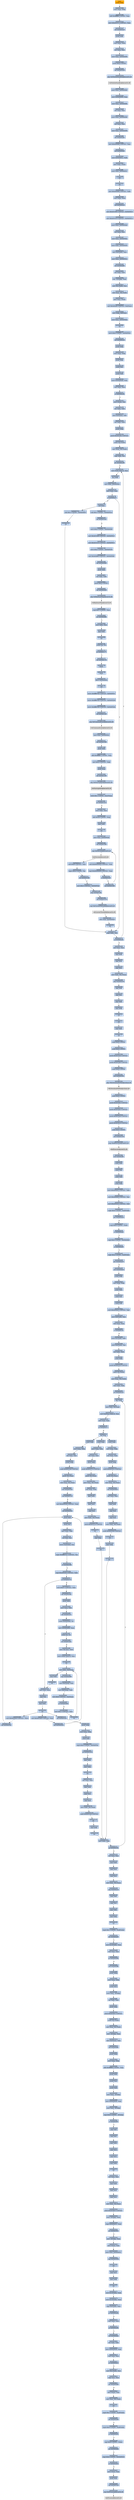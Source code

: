 digraph G {
node[shape=rectangle,style=filled,fillcolor=lightsteelblue,color=lightsteelblue]
bgcolor="transparent"
a0x0040339cpushl_ebp[label="start\npushl %ebp",fillcolor="orange",color="lightgrey"];
a0x0040339dmovl_esp_ebp[label="0x0040339d\nmovl %esp, %ebp"];
a0x0040339faddl_0xfffffff0UINT8_esp[label="0x0040339f\naddl $0xfffffff0<UINT8>, %esp"];
a0x004033a2movl_0x40337cUINT32_eax[label="0x004033a2\nmovl $0x40337c<UINT32>, %eax"];
a0x004033a7call_0x004032c8[label="0x004033a7\ncall 0x004032c8"];
a0x004032c8pushl_ebx[label="0x004032c8\npushl %ebx"];
a0x004032c9movl_eax_ebx[label="0x004032c9\nmovl %eax, %ebx"];
a0x004032cbxorl_eax_eax[label="0x004032cb\nxorl %eax, %eax"];
a0x004032cdmovl_eax_0x00404084[label="0x004032cd\nmovl %eax, 0x00404084"];
a0x004032d2pushl_0x0UINT8[label="0x004032d2\npushl $0x0<UINT8>"];
a0x004032d4call_0x00403204[label="0x004032d4\ncall 0x00403204"];
a0x00403204jmp_GetModuleHandleA_kernel32_dll[label="0x00403204\njmp GetModuleHandleA@kernel32.dll"];
GetModuleHandleA_kernel32_dll[label="GetModuleHandleA@kernel32.dll",fillcolor="lightgrey",color="lightgrey"];
a0x004032d9movl_eax_0x00405650[label="0x004032d9\nmovl %eax, 0x00405650"];
a0x004032demovl_0x00405650_eax[label="0x004032de\nmovl 0x00405650, %eax"];
a0x004032e3movl_eax_0x0040408c[label="0x004032e3\nmovl %eax, 0x0040408c"];
a0x004032e8xorl_eax_eax[label="0x004032e8\nxorl %eax, %eax"];
a0x004032eamovl_eax_0x00404090[label="0x004032ea\nmovl %eax, 0x00404090"];
a0x004032efxorl_eax_eax[label="0x004032ef\nxorl %eax, %eax"];
a0x004032f1movl_eax_0x00404094[label="0x004032f1\nmovl %eax, 0x00404094"];
a0x004032f6call_0x004032bc[label="0x004032f6\ncall 0x004032bc"];
a0x004032bcmovl_0x404088UINT32_eax[label="0x004032bc\nmovl $0x404088<UINT32>, %eax"];
a0x004032c1call_0x00402fe8[label="0x004032c1\ncall 0x00402fe8"];
a0x00402fe8movl_0x0040401c_edx[label="0x00402fe8\nmovl 0x0040401c, %edx"];
a0x00402feemovl_edx_eax_[label="0x00402fee\nmovl %edx, (%eax)"];
a0x00402ff0movl_eax_0x0040401c[label="0x00402ff0\nmovl %eax, 0x0040401c"];
a0x00402ff5ret[label="0x00402ff5\nret"];
a0x004032c6ret[label="0x004032c6\nret"];
a0x004032fbmovl_0x404088UINT32_edx[label="0x004032fb\nmovl $0x404088<UINT32>, %edx"];
a0x00403300movl_ebx_eax[label="0x00403300\nmovl %ebx, %eax"];
a0x00403302call_0x00402ca4[label="0x00403302\ncall 0x00402ca4"];
a0x00402ca4movl_0x401008UINT32_0x00405010[label="0x00402ca4\nmovl $0x401008<UINT32>, 0x00405010"];
a0x00402caemovl_0x401010UINT32_0x00405014[label="0x00402cae\nmovl $0x401010<UINT32>, 0x00405014"];
a0x00402cb8movl_eax_0x00405628[label="0x00402cb8\nmovl %eax, 0x00405628"];
a0x00402cbdxorl_eax_eax[label="0x00402cbd\nxorl %eax, %eax"];
a0x00402cbfmovl_eax_0x0040562c[label="0x00402cbf\nmovl %eax, 0x0040562c"];
a0x00402cc4movl_edx_0x00405630[label="0x00402cc4\nmovl %edx, 0x00405630"];
a0x00402ccamovl_0x4edx__eax[label="0x00402cca\nmovl 0x4(%edx), %eax"];
a0x00402ccdmovl_eax_0x0040501c[label="0x00402ccd\nmovl %eax, 0x0040501c"];
a0x00402cd2call_0x00402b9c[label="0x00402cd2\ncall 0x00402b9c"];
a0x00402b9cxorl_edx_edx[label="0x00402b9c\nxorl %edx, %edx"];
a0x00402b9eleal__12ebp__eax[label="0x00402b9e\nleal -12(%ebp), %eax"];
a0x00402ba1movl_fs_edx__ecx[label="0x00402ba1\nmovl %fs:(%edx), %ecx"];
a0x00402ba4movl_eax_fs_edx_[label="0x00402ba4\nmovl %eax, %fs:(%edx)"];
a0x00402ba7movl_ecx_eax_[label="0x00402ba7\nmovl %ecx, (%eax)"];
a0x00402ba9movl_0x402afcUINT32_0x4eax_[label="0x00402ba9\nmovl $0x402afc<UINT32>, 0x4(%eax)"];
a0x00402bb0movl_ebp_0x8eax_[label="0x00402bb0\nmovl %ebp, 0x8(%eax)"];
a0x00402bb3movl_eax_0x00405624[label="0x00402bb3\nmovl %eax, 0x00405624"];
a0x00402bb8ret[label="0x00402bb8\nret"];
a0x00402cd7movb_0x0UINT8_0x00405024[label="0x00402cd7\nmovb $0x0<UINT8>, 0x00405024"];
a0x00402cdecall_0x00402c44[label="0x00402cde\ncall 0x00402c44"];
a0x00402c44pushl_ebp[label="0x00402c44\npushl %ebp"];
a0x00402c45movl_esp_ebp[label="0x00402c45\nmovl %esp, %ebp"];
a0x00402c47pushl_ebx[label="0x00402c47\npushl %ebx"];
a0x00402c48pushl_esi[label="0x00402c48\npushl %esi"];
a0x00402c49pushl_edi[label="0x00402c49\npushl %edi"];
a0x00402c4amovl_0x00405628_eax[label="0x00402c4a\nmovl 0x00405628, %eax"];
a0x00402c4ftestl_eax_eax[label="0x00402c4f\ntestl %eax, %eax"];
a0x00402c51je_0x00402c9e[label="0x00402c51\nje 0x00402c9e"];
a0x00402c53movl_eax__esi[label="0x00402c53\nmovl (%eax), %esi"];
a0x00402c55xorl_ebx_ebx[label="0x00402c55\nxorl %ebx, %ebx"];
a0x00402c57movl_0x4eax__edi[label="0x00402c57\nmovl 0x4(%eax), %edi"];
a0x00402c5axorl_edx_edx[label="0x00402c5a\nxorl %edx, %edx"];
a0x00402c5cpushl_ebp[label="0x00402c5c\npushl %ebp"];
a0x00402c5dpushl_0x402c8aUINT32[label="0x00402c5d\npushl $0x402c8a<UINT32>"];
a0x00402c62pushl_fs_edx_[label="0x00402c62\npushl %fs:(%edx)"];
a0x00402c65movl_esp_fs_edx_[label="0x00402c65\nmovl %esp, %fs:(%edx)"];
a0x00402c68cmpl_ebx_esi[label="0x00402c68\ncmpl %ebx, %esi"];
a0x00402c6ajle_0x00402c80[label="0x00402c6a\njle 0x00402c80"];
a0x00402c6cmovl_ediebx8__eax[label="0x00402c6c\nmovl (%edi,%ebx,8), %eax"];
a0x00402c6fincl_ebx[label="0x00402c6f\nincl %ebx"];
a0x00402c70movl_ebx_0x0040562c[label="0x00402c70\nmovl %ebx, 0x0040562c"];
a0x00402c76testl_eax_eax[label="0x00402c76\ntestl %eax, %eax"];
a0x00402c78je_0x00402c7c[label="0x00402c78\nje 0x00402c7c"];
a0x00402c7acall_eax[label="0x00402c7a\ncall %eax"];
a0x0040333csubl_0x1UINT8_0x00405654[label="0x0040333c\nsubl $0x1<UINT8>, 0x00405654"];
a0x00403343ret[label="0x00403343\nret"];
a0x00402c7ccmpl_ebx_esi[label="0x00402c7c\ncmpl %ebx, %esi"];
a0x00402c7ejg_0x00402c6c[label="0x00402c7e\njg 0x00402c6c"];
a0x00403130subl_0x1UINT8_0x004055a4[label="0x00403130\nsubl $0x1<UINT8>, 0x004055a4"];
a0x00403137jae_0x00403202[label="0x00403137\njae 0x00403202"];
a0x0040313dmovb_0x2UINT8_0x00404008[label="0x0040313d\nmovb $0x2<UINT8>, 0x00404008"];
a0x00403144movl_0x401008UINT32_0x00405010[label="0x00403144\nmovl $0x401008<UINT32>, 0x00405010"];
a0x0040314emovl_0x401010UINT32_0x00405014[label="0x0040314e\nmovl $0x401010<UINT32>, 0x00405014"];
a0x00403158movb_0x2UINT8_0x00405036[label="0x00403158\nmovb $0x2<UINT8>, 0x00405036"];
a0x0040315fmovl_0x402f84UINT32_0x00405000[label="0x0040315f\nmovl $0x402f84<UINT32>, 0x00405000"];
a0x00403169call_0x00402660[label="0x00403169\ncall 0x00402660"];
a0x00402660pushl_ebx[label="0x00402660\npushl %ebx"];
a0x00402661xorl_ebx_ebx[label="0x00402661\nxorl %ebx, %ebx"];
a0x00402663pushl_0x0UINT8[label="0x00402663\npushl $0x0<UINT8>"];
a0x00402665call_0x00402658[label="0x00402665\ncall 0x00402658"];
a0x00402658jmp_GetKeyboardType_user32_dll[label="0x00402658\njmp GetKeyboardType@user32.dll"];
GetKeyboardType_user32_dll[label="GetKeyboardType@user32.dll",fillcolor="lightgrey",color="lightgrey"];
a0x0040266acmpl_0x7UINT8_eax[label="0x0040266a\ncmpl $0x7<UINT8>, %eax"];
a0x0040266djne_0x0040268b[label="0x0040266d\njne 0x0040268b"];
a0x0040268bmovl_ebx_eax[label="0x0040268b\nmovl %ebx, %eax"];
a0x0040268dpopl_ebx[label="0x0040268d\npopl %ebx"];
a0x0040268eret[label="0x0040268e\nret"];
a0x0040316etestb_al_al[label="0x0040316e\ntestb %al, %al"];
a0x00403170je_0x00403177[label="0x00403170\nje 0x00403177"];
a0x00403177call_0x00402754[label="0x00403177\ncall 0x00402754"];
a0x00402754fninit_[label="0x00402754\nfninit "];
a0x00402756fwait_[label="0x00402756\nfwait "];
a0x00402757fldcw_0x0040400c[label="0x00402757\nfldcw 0x0040400c"];
a0x0040275dret[label="0x0040275d\nret"];
a0x0040317cmovw_0xffffd7b0UINT16_0x0040503c[label="0x0040317c\nmovw $0xffffd7b0<UINT16>, 0x0040503c"];
a0x00403185movw_0xffffd7b0UINT16_0x00405208[label="0x00403185\nmovw $0xffffd7b0<UINT16>, 0x00405208"];
a0x0040318emovw_0xffffd7b0UINT16_0x004053d4[label="0x0040318e\nmovw $0xffffd7b0<UINT16>, 0x004053d4"];
a0x00403197call_0x00401040[label="0x00403197\ncall 0x00401040"];
a0x00401040jmp_GetCommandLineA_kernel32_dll[label="0x00401040\njmp GetCommandLineA@kernel32.dll"];
GetCommandLineA_kernel32_dll[label="GetCommandLineA@kernel32.dll",fillcolor="lightgrey",color="lightgrey"];
a0x0040319cmovl_eax_0x0040502c[label="0x0040319c\nmovl %eax, 0x0040502c"];
a0x004031a1call_0x00401088[label="0x004031a1\ncall 0x00401088"];
a0x00401088pushl_ebx[label="0x00401088\npushl %ebx"];
a0x00401089addl_0xffffffbcUINT8_esp[label="0x00401089\naddl $0xffffffbc<UINT8>, %esp"];
a0x0040108cmovl_0xaUINT32_ebx[label="0x0040108c\nmovl $0xa<UINT32>, %ebx"];
a0x00401091pushl_esp[label="0x00401091\npushl %esp"];
a0x00401092call_0x00401050[label="0x00401092\ncall 0x00401050"];
a0x00401050jmp_GetStartupInfoA_kernel32_dll[label="0x00401050\njmp GetStartupInfoA@kernel32.dll"];
GetStartupInfoA_kernel32_dll[label="GetStartupInfoA@kernel32.dll",fillcolor="lightgrey",color="lightgrey"];
a0x00401097testb_0x1UINT8_0x2cesp_[label="0x00401097\ntestb $0x1<UINT8>, 0x2c(%esp)"];
a0x0040109cje_0x004010a3[label="0x0040109c\nje 0x004010a3"];
a0x004010a3movl_ebx_eax[label="0x004010a3\nmovl %ebx, %eax"];
a0x004010a5addl_0x44UINT8_esp[label="0x004010a5\naddl $0x44<UINT8>, %esp"];
a0x004010a8popl_ebx[label="0x004010a8\npopl %ebx"];
a0x004010a9ret[label="0x004010a9\nret"];
a0x004031a6movl_eax_0x00405028[label="0x004031a6\nmovl %eax, 0x00405028"];
a0x004031abcall_0x00401080[label="0x004031ab\ncall 0x00401080"];
a0x00401080jmp_GetVersion_kernel32_dll[label="0x00401080\njmp GetVersion@kernel32.dll"];
GetVersion_kernel32_dll[label="GetVersion@kernel32.dll",fillcolor="lightgrey",color="lightgrey"];
a0x004031b0andl_0x80000000UINT32_eax[label="0x004031b0\nandl $0x80000000<UINT32>, %eax"];
a0x004031b5cmpl_0x80000000UINT32_eax[label="0x004031b5\ncmpl $0x80000000<UINT32>, %eax"];
a0x004031baje_0x004031e9[label="0x004031ba\nje 0x004031e9"];
a0x004031bccall_0x00401080[label="0x004031bc\ncall 0x00401080"];
a0x004031c1andl_0xffUINT32_eax[label="0x004031c1\nandl $0xff<UINT32>, %eax"];
a0x004031c6cmpw_0x4UINT8_ax[label="0x004031c6\ncmpw $0x4<UINT8>, %ax"];
a0x004031cajbe_0x004031d8[label="0x004031ca\njbe 0x004031d8"];
a0x004031ccmovl_0x3UINT32_0x004055a8[label="0x004031cc\nmovl $0x3<UINT32>, 0x004055a8"];
a0x004031d6jmp_0x004031f8[label="0x004031d6\njmp 0x004031f8"];
a0x004031f8call_0x00401078[label="0x004031f8\ncall 0x00401078"];
a0x00401078jmp_GetCurrentThreadId_kernel32_dll[label="0x00401078\njmp GetCurrentThreadId@kernel32.dll"];
GetCurrentThreadId_kernel32_dll[label="GetCurrentThreadId@kernel32.dll",fillcolor="lightgrey",color="lightgrey"];
a0x004031fdmovl_eax_0x00405020[label="0x004031fd\nmovl %eax, 0x00405020"];
a0x00403202ret[label="0x00403202\nret"];
a0x00402c80xorl_eax_eax[label="0x00402c80\nxorl %eax, %eax"];
a0x00402c82popl_edx[label="0x00402c82\npopl %edx"];
a0x00402c83popl_ecx[label="0x00402c83\npopl %ecx"];
a0x00402c84popl_ecx[label="0x00402c84\npopl %ecx"];
a0x00402c85movl_edx_fs_eax_[label="0x00402c85\nmovl %edx, %fs:(%eax)"];
a0x00402c88jmp_0x00402c9e[label="0x00402c88\njmp 0x00402c9e"];
a0x00402c9epopl_edi[label="0x00402c9e\npopl %edi"];
a0x00402c9fpopl_esi[label="0x00402c9f\npopl %esi"];
a0x00402ca0popl_ebx[label="0x00402ca0\npopl %ebx"];
a0x00402ca1popl_ebp[label="0x00402ca1\npopl %ebp"];
a0x00402ca2ret[label="0x00402ca2\nret"];
a0x00402ce3ret[label="0x00402ce3\nret"];
a0x00403307popl_ebx[label="0x00403307\npopl %ebx"];
a0x00403308ret[label="0x00403308\nret"];
a0x004033acpushl_0x0UINT8[label="0x004033ac\npushl $0x0<UINT8>"];
a0x004033aepushl_0x0UINT8[label="0x004033ae\npushl $0x0<UINT8>"];
a0x004033b0pushl_0x4033e4UINT32[label="0x004033b0\npushl $0x4033e4<UINT32>"];
a0x004033b5pushl_0x4033f0UINT32[label="0x004033b5\npushl $0x4033f0<UINT32>"];
a0x004033bapushl_0x0UINT8[label="0x004033ba\npushl $0x0<UINT8>"];
a0x004033bccall_0x0040334c[label="0x004033bc\ncall 0x0040334c"];
a0x0040334cjmp_URLDownloadToFileA_urlmon_dll[label="0x0040334c\njmp URLDownloadToFileA@urlmon.dll"];
URLDownloadToFileA_urlmon_dll[label="URLDownloadToFileA@urlmon.dll",fillcolor="lightgrey",color="lightgrey"];
a0x004033c1pushl_0x0UINT8[label="0x004033c1\npushl $0x0<UINT8>"];
a0x004033c3pushl_0x40340cUINT32[label="0x004033c3\npushl $0x40340c<UINT32>"];
a0x004033c8pushl_0x40340cUINT32[label="0x004033c8\npushl $0x40340c<UINT32>"];
a0x004033cdpushl_0x4033e4UINT32[label="0x004033cd\npushl $0x4033e4<UINT32>"];
a0x004033d2pushl_0x403410UINT32[label="0x004033d2\npushl $0x403410<UINT32>"];
a0x004033d7pushl_0x0UINT8[label="0x004033d7\npushl $0x0<UINT8>"];
a0x004033d9call_0x00403344[label="0x004033d9\ncall 0x00403344"];
a0x00403344jmp_ShellExecuteA_shell32_dll[label="0x00403344\njmp ShellExecuteA@shell32.dll"];
ShellExecuteA_shell32_dll[label="ShellExecuteA@shell32.dll",fillcolor="lightgrey",color="lightgrey"];
a0x004033decall_0x00402dfc[label="0x004033de\ncall 0x00402dfc"];
a0x00402dfcpushl_ebx[label="0x00402dfc\npushl %ebx"];
a0x00402dfdpushl_esi[label="0x00402dfd\npushl %esi"];
a0x00402dfepushl_edi[label="0x00402dfe\npushl %edi"];
a0x00402dffpushl_ebp[label="0x00402dff\npushl %ebp"];
a0x00402e00movl_0x405620UINT32_ebx[label="0x00402e00\nmovl $0x405620<UINT32>, %ebx"];
a0x00402e05movl_0x404000UINT32_esi[label="0x00402e05\nmovl $0x404000<UINT32>, %esi"];
a0x00402e0amovl_0x405030UINT32_edi[label="0x00402e0a\nmovl $0x405030<UINT32>, %edi"];
a0x00402e0fcmpb_0x0UINT8_0x28ebx_[label="0x00402e0f\ncmpb $0x0<UINT8>, 0x28(%ebx)"];
a0x00402e13jne_0x00402e2b[label="0x00402e13\njne 0x00402e2b"];
a0x00402e15cmpl_0x0UINT8_edi_[label="0x00402e15\ncmpl $0x0<UINT8>, (%edi)"];
a0x00402e18je_0x00402e2b[label="0x00402e18\nje 0x00402e2b"];
a0x00402e2bcmpl_0x0UINT8_0x00404004[label="0x00402e2b\ncmpl $0x0<UINT8>, 0x00404004"];
a0x00402e32je_0x00402e45[label="0x00402e32\nje 0x00402e45"];
a0x00402e45cmpb_0x2UINT8_0x28ebx_[label="0x00402e45\ncmpb $0x2<UINT8>, 0x28(%ebx)"];
a0x00402e49jne_0x00402e55[label="0x00402e49\njne 0x00402e55"];
a0x00402e55call_0x00402be4[label="0x00402e55\ncall 0x00402be4"];
a0x00402be4pushl_ebp[label="0x00402be4\npushl %ebp"];
a0x00402be5movl_esp_ebp[label="0x00402be5\nmovl %esp, %ebp"];
a0x00402be7pushl_ebx[label="0x00402be7\npushl %ebx"];
a0x00402be8pushl_esi[label="0x00402be8\npushl %esi"];
a0x00402be9pushl_edi[label="0x00402be9\npushl %edi"];
a0x00402beamovl_0x405620UINT32_edi[label="0x00402bea\nmovl $0x405620<UINT32>, %edi"];
a0x00402befmovl_0x8edi__eax[label="0x00402bef\nmovl 0x8(%edi), %eax"];
a0x00402bf2testl_eax_eax[label="0x00402bf2\ntestl %eax, %eax"];
a0x00402bf4je_0x00402c3e[label="0x00402bf4\nje 0x00402c3e"];
a0x00402bf6movl_0xcedi__ebx[label="0x00402bf6\nmovl 0xc(%edi), %ebx"];
a0x00402bf9movl_0x4eax__esi[label="0x00402bf9\nmovl 0x4(%eax), %esi"];
a0x00402bfcxorl_edx_edx[label="0x00402bfc\nxorl %edx, %edx"];
a0x00402bfepushl_ebp[label="0x00402bfe\npushl %ebp"];
a0x00402bffpushl_0x402c2aUINT32[label="0x00402bff\npushl $0x402c2a<UINT32>"];
a0x00402c04pushl_fs_edx_[label="0x00402c04\npushl %fs:(%edx)"];
a0x00402c07movl_esp_fs_edx_[label="0x00402c07\nmovl %esp, %fs:(%edx)"];
a0x00402c0atestl_ebx_ebx[label="0x00402c0a\ntestl %ebx, %ebx"];
a0x00402c0cjle_0x00402c20[label="0x00402c0c\njle 0x00402c20"];
a0x00402c0edecl_ebx[label="0x00402c0e\ndecl %ebx"];
a0x00402c0fmovl_ebx_0xcedi_[label="0x00402c0f\nmovl %ebx, 0xc(%edi)"];
a0x00402c12movl_0x4esiebx8__eax[label="0x00402c12\nmovl 0x4(%esi,%ebx,8), %eax"];
a0x00402c16testl_eax_eax[label="0x00402c16\ntestl %eax, %eax"];
a0x00402c18je_0x00402c1c[label="0x00402c18\nje 0x00402c1c"];
a0x00402c1acall_eax[label="0x00402c1a\ncall %eax"];
a0x00403354pushl_ebp[label="0x00403354\npushl %ebp"];
a0x00403355movl_esp_ebp[label="0x00403355\nmovl %esp, %ebp"];
a0x00403357xorl_eax_eax[label="0x00403357\nxorl %eax, %eax"];
a0x00403359pushl_ebp[label="0x00403359\npushl %ebp"];
a0x0040335apushl_0x403373UINT32[label="0x0040335a\npushl $0x403373<UINT32>"];
a0x0040335fpushl_fs_eax_[label="0x0040335f\npushl %fs:(%eax)"];
a0x00403362movl_esp_fs_eax_[label="0x00403362\nmovl %esp, %fs:(%eax)"];
a0x00403365xorl_eax_eax[label="0x00403365\nxorl %eax, %eax"];
a0x00403367popl_edx[label="0x00403367\npopl %edx"];
a0x00403368popl_ecx[label="0x00403368\npopl %ecx"];
a0x00403369popl_ecx[label="0x00403369\npopl %ecx"];
a0x0040336amovl_edx_fs_eax_[label="0x0040336a\nmovl %edx, %fs:(%eax)"];
a0x0040336dpushl_0x40337aUINT32[label="0x0040336d\npushl $0x40337a<UINT32>"];
a0x00403372ret[label="0x00403372\nret"];
a0x0040337apopl_ebp[label="0x0040337a\npopl %ebp"];
a0x0040337bret[label="0x0040337b\nret"];
a0x00402c1ctestl_ebx_ebx[label="0x00402c1c\ntestl %ebx, %ebx"];
a0x00402c1ejg_0x00402c0e[label="0x00402c1e\njg 0x00402c0e"];
a0x004030dcpushl_ebp[label="0x004030dc\npushl %ebp"];
a0x004030ddmovl_esp_ebp[label="0x004030dd\nmovl %esp, %ebp"];
a0x004030dfxorl_eax_eax[label="0x004030df\nxorl %eax, %eax"];
a0x004030e1pushl_ebp[label="0x004030e1\npushl %ebp"];
a0x004030e2pushl_0x403126UINT32[label="0x004030e2\npushl $0x403126<UINT32>"];
a0x004030e7pushl_fs_eax_[label="0x004030e7\npushl %fs:(%eax)"];
a0x004030eamovl_esp_fs_eax_[label="0x004030ea\nmovl %esp, %fs:(%eax)"];
a0x004030edincl_0x004055a4[label="0x004030ed\nincl 0x004055a4"];
a0x004030f3jne_0x00403118[label="0x004030f3\njne 0x00403118"];
a0x004030f5movl_0x405038UINT32_eax[label="0x004030f5\nmovl $0x405038<UINT32>, %eax"];
a0x004030facall_0x0040252c[label="0x004030fa\ncall 0x0040252c"];
a0x0040252cpushl_ebx[label="0x0040252c\npushl %ebx"];
a0x0040252dpushl_esi[label="0x0040252d\npushl %esi"];
a0x0040252emovl_eax_ebx[label="0x0040252e\nmovl %eax, %ebx"];
a0x00402530xorl_esi_esi[label="0x00402530\nxorl %esi, %esi"];
a0x00402532movw_0x4ebx__ax[label="0x00402532\nmovw 0x4(%ebx), %ax"];
a0x00402536cmpw_0xffffd7b1UINT16_ax[label="0x00402536\ncmpw $0xffffd7b1<UINT16>, %ax"];
a0x0040253ajb_0x0040256b[label="0x0040253a\njb 0x0040256b"];
a0x0040256bcmpl_0x405038UINT32_ebx[label="0x0040256b\ncmpl $0x405038<UINT32>, %ebx"];
a0x00402571je_0x0040257d[label="0x00402571\nje 0x0040257d"];
a0x0040257dmovl_esi_eax[label="0x0040257d\nmovl %esi, %eax"];
a0x0040257fpopl_esi[label="0x0040257f\npopl %esi"];
a0x00402580popl_ebx[label="0x00402580\npopl %ebx"];
a0x00402581ret[label="0x00402581\nret"];
a0x004030ffmovl_0x405204UINT32_eax[label="0x004030ff\nmovl $0x405204<UINT32>, %eax"];
a0x00403104call_0x0040252c[label="0x00403104\ncall 0x0040252c"];
a0x00402573movl_0x67UINT32_eax[label="0x00402573\nmovl $0x67<UINT32>, %eax"];
a0x00402578call_0x004024dc[label="0x00402578\ncall 0x004024dc"];
a0x004024dcpushl_ebx[label="0x004024dc\npushl %ebx"];
a0x004024ddmovl_eax_ebx[label="0x004024dd\nmovl %eax, %ebx"];
a0x004024dfcall_0x0040327c[label="0x004024df\ncall 0x0040327c"];
a0x0040327cmovb_0x0040564c_cl[label="0x0040327c\nmovb 0x0040564c, %cl"];
a0x00403282movl_0x00404084_eax[label="0x00403282\nmovl 0x00404084, %eax"];
a0x00403287testb_cl_cl[label="0x00403287\ntestb %cl, %cl"];
a0x00403289jne_0x004032b1[label="0x00403289\njne 0x004032b1"];
a0x0040328bmovl_fs_0x2c_edx[label="0x0040328b\nmovl %fs:0x2c, %edx"];
a0x00403292movl_edxeax4__eax[label="0x00403292\nmovl (%edx,%eax,4), %eax"];
a0x00403295ret[label="0x00403295\nret"];
a0x004024e4movl_ebx_0x4eax_[label="0x004024e4\nmovl %ebx, 0x4(%eax)"];
a0x00403126jmp_0x00402988[label="0x00403126\njmp 0x00402988"];
a0x00402988movl_0x4esp__eax[label="0x00402988\nmovl 0x4(%esp), %eax"];
a0x0040298cmovl_0x8esp__edx[label="0x0040298c\nmovl 0x8(%esp), %edx"];
a0x00402990testl_0x6UINT32_0x4eax_[label="0x00402990\ntestl $0x6<UINT32>, 0x4(%eax)"];
a0x00402997je_0x004029b8[label="0x00402997\nje 0x004029b8"];
a0x004029b8movl_0x1UINT32_eax[label="0x004029b8\nmovl $0x1<UINT32>, %eax"];
a0x004029bdret[label="0x004029bd\nret"];
a0x004024eapopl_ebx[label="0x004024ea\npopl %ebx"];
a0x004024ebret[label="0x004024eb\nret"];
a0x00403109movl_0x4053d0UINT32_eax[label="0x00403109\nmovl $0x4053d0<UINT32>, %eax"];
a0x0040310ecall_0x0040252c[label="0x0040310e\ncall 0x0040252c"];
a0x00403113call_0x0040183c[label="0x00403113\ncall 0x0040183c"];
a0x0040183cpushl_ebp[label="0x0040183c\npushl %ebp"];
a0x0040183dmovl_esp_ebp[label="0x0040183d\nmovl %esp, %ebp"];
a0x0040183fpushl_ebx[label="0x0040183f\npushl %ebx"];
a0x00401840cmpb_0x0UINT8_0x004055ac[label="0x00401840\ncmpb $0x0<UINT8>, 0x004055ac"];
a0x00401847je_0x00401919[label="0x00401847\nje 0x00401919"];
a0x00401919popl_ebx[label="0x00401919\npopl %ebx"];
a0x0040191apopl_ebp[label="0x0040191a\npopl %ebp"];
a0x0040191bret[label="0x0040191b\nret"];
a0x00403118xorl_eax_eax[label="0x00403118\nxorl %eax, %eax"];
a0x0040311apopl_edx[label="0x0040311a\npopl %edx"];
a0x0040311bpopl_ecx[label="0x0040311b\npopl %ecx"];
a0x0040311cpopl_ecx[label="0x0040311c\npopl %ecx"];
a0x0040311dmovl_edx_fs_eax_[label="0x0040311d\nmovl %edx, %fs:(%eax)"];
a0x00403120pushl_0x40312dUINT32[label="0x00403120\npushl $0x40312d<UINT32>"];
a0x00403125ret[label="0x00403125\nret"];
a0x0040312dpopl_ebp[label="0x0040312d\npopl %ebp"];
a0x0040312eret[label="0x0040312e\nret"];
a0x0040330cpushl_ebp[label="0x0040330c\npushl %ebp"];
a0x0040330dmovl_esp_ebp[label="0x0040330d\nmovl %esp, %ebp"];
a0x0040330fxorl_eax_eax[label="0x0040330f\nxorl %eax, %eax"];
a0x00403311pushl_ebp[label="0x00403311\npushl %ebp"];
a0x00403312pushl_0x403331UINT32[label="0x00403312\npushl $0x403331<UINT32>"];
a0x00403317pushl_fs_eax_[label="0x00403317\npushl %fs:(%eax)"];
a0x0040331amovl_esp_fs_eax_[label="0x0040331a\nmovl %esp, %fs:(%eax)"];
a0x0040331dincl_0x00405654[label="0x0040331d\nincl 0x00405654"];
a0x00403323xorl_eax_eax[label="0x00403323\nxorl %eax, %eax"];
a0x00403325popl_edx[label="0x00403325\npopl %edx"];
a0x00403326popl_ecx[label="0x00403326\npopl %ecx"];
a0x00403327popl_ecx[label="0x00403327\npopl %ecx"];
a0x00403328movl_edx_fs_eax_[label="0x00403328\nmovl %edx, %fs:(%eax)"];
a0x0040332bpushl_0x403338UINT32[label="0x0040332b\npushl $0x403338<UINT32>"];
a0x00403330ret[label="0x00403330\nret"];
a0x00403338popl_ebp[label="0x00403338\npopl %ebp"];
a0x00403339ret[label="0x00403339\nret"];
a0x00402c20xorl_eax_eax[label="0x00402c20\nxorl %eax, %eax"];
a0x00402c22popl_edx[label="0x00402c22\npopl %edx"];
a0x00402c23popl_ecx[label="0x00402c23\npopl %ecx"];
a0x00402c24popl_ecx[label="0x00402c24\npopl %ecx"];
a0x00402c25movl_edx_fs_eax_[label="0x00402c25\nmovl %edx, %fs:(%eax)"];
a0x00402c28jmp_0x00402c3e[label="0x00402c28\njmp 0x00402c3e"];
a0x00402c3epopl_edi[label="0x00402c3e\npopl %edi"];
a0x00402c3fpopl_esi[label="0x00402c3f\npopl %esi"];
a0x00402c40popl_ebx[label="0x00402c40\npopl %ebx"];
a0x00402c41popl_ebp[label="0x00402c41\npopl %ebp"];
a0x00402c42ret[label="0x00402c42\nret"];
a0x00402e5acmpb_0x1UINT8_0x28ebx_[label="0x00402e5a\ncmpb $0x1<UINT8>, 0x28(%ebx)"];
a0x00402e5ejbe_0x00402e65[label="0x00402e5e\njbe 0x00402e65"];
a0x00402e65movl_0x10ebx__eax[label="0x00402e65\nmovl 0x10(%ebx), %eax"];
a0x00402e68testl_eax_eax[label="0x00402e68\ntestl %eax, %eax"];
a0x00402e6aje_0x00402e86[label="0x00402e6a\nje 0x00402e86"];
a0x00402e6ccall_0x00402ff8[label="0x00402e6c\ncall 0x00402ff8"];
a0x00402ff8pushl_ebp[label="0x00402ff8\npushl %ebp"];
a0x00402ff9movl_esp_ebp[label="0x00402ff9\nmovl %esp, %ebp"];
a0x00402ffbpushl_ecx[label="0x00402ffb\npushl %ecx"];
a0x00402ffcmovl_eax__4ebp_[label="0x00402ffc\nmovl %eax, -4(%ebp)"];
a0x00402fffxorl_edx_edx[label="0x00402fff\nxorl %edx, %edx"];
a0x00403001pushl_ebp[label="0x00403001\npushl %ebp"];
a0x00403002pushl_0x40305cUINT32[label="0x00403002\npushl $0x40305c<UINT32>"];
a0x00403007pushl_fs_edx_[label="0x00403007\npushl %fs:(%edx)"];
a0x0040300amovl_esp_fs_edx_[label="0x0040300a\nmovl %esp, %fs:(%edx)"];
a0x0040300dmovl__4ebp__eax[label="0x0040300d\nmovl -4(%ebp), %eax"];
a0x00403010movl_0x4eax__eax[label="0x00403010\nmovl 0x4(%eax), %eax"];
a0x00403013call_0x00402f8c[label="0x00403013\ncall 0x00402f8c"];
a0x00402f8cpushl_ebp[label="0x00402f8c\npushl %ebp"];
a0x00402f8dmovl_esp_ebp[label="0x00402f8d\nmovl %esp, %ebp"];
a0x00402f8faddl_0xfffffff8UINT8_esp[label="0x00402f8f\naddl $0xfffffff8<UINT8>, %esp"];
a0x00402f92pushl_ebx[label="0x00402f92\npushl %ebx"];
a0x00402f93pushl_esi[label="0x00402f93\npushl %esi"];
a0x00402f94pushl_edi[label="0x00402f94\npushl %edi"];
a0x00402f95movl_eax__4ebp_[label="0x00402f95\nmovl %eax, -4(%ebp)"];
a0x00402f98movl_0x00404020_eax[label="0x00402f98\nmovl 0x00404020, %eax"];
a0x00402f9dmovl_eax__8ebp_[label="0x00402f9d\nmovl %eax, -8(%ebp)"];
a0x00402fa0cmpl_0x0UINT8__8ebp_[label="0x00402fa0\ncmpl $0x0<UINT8>, -8(%ebp)"];
a0x00402fa4je_0x00402fdf[label="0x00402fa4\nje 0x00402fdf"];
a0x00402fdfpopl_edi[label="0x00402fdf\npopl %edi"];
a0x00402fe0popl_esi[label="0x00402fe0\npopl %esi"];
a0x00402fe1popl_ebx[label="0x00402fe1\npopl %ebx"];
a0x00402fe2popl_ecx[label="0x00402fe2\npopl %ecx"];
a0x00402fe3popl_ecx[label="0x00402fe3\npopl %ecx"];
a0x00402fe4popl_ebp[label="0x00402fe4\npopl %ebp"];
a0x00402fe5ret[label="0x00402fe5\nret"];
a0x00403018xorl_eax_eax[label="0x00403018\nxorl %eax, %eax"];
a0x0040301apopl_edx[label="0x0040301a\npopl %edx"];
a0x0040301bpopl_ecx[label="0x0040301b\npopl %ecx"];
a0x0040301cpopl_ecx[label="0x0040301c\npopl %ecx"];
a0x0040301dmovl_edx_fs_eax_[label="0x0040301d\nmovl %edx, %fs:(%eax)"];
a0x00403020pushl_0x403063UINT32[label="0x00403020\npushl $0x403063<UINT32>"];
a0x00403025movl__4ebp__eax[label="0x00403025\nmovl -4(%ebp), %eax"];
a0x00403028cmpl_0x0040401c_eax[label="0x00403028\ncmpl 0x0040401c, %eax"];
a0x0040302ejne_0x0040303c[label="0x0040302e\njne 0x0040303c"];
a0x00403030movl__4ebp__eax[label="0x00403030\nmovl -4(%ebp), %eax"];
a0x00403033movl_eax__eax[label="0x00403033\nmovl (%eax), %eax"];
a0x00403035movl_eax_0x0040401c[label="0x00403035\nmovl %eax, 0x0040401c"];
a0x0040303ajmp_0x0040305b[label="0x0040303a\njmp 0x0040305b"];
a0x0040305bret[label="0x0040305b\nret"];
a0x00403063popl_ecx[label="0x00403063\npopl %ecx"];
a0x00403064popl_ebp[label="0x00403064\npopl %ebp"];
a0x00403065ret[label="0x00403065\nret"];
a0x00402e71movl_0x10ebx__edx[label="0x00402e71\nmovl 0x10(%ebx), %edx"];
a0x00402e74movl_0x10edx__eax[label="0x00402e74\nmovl 0x10(%edx), %eax"];
a0x00402e77cmpl_0x4edx__eax[label="0x00402e77\ncmpl 0x4(%edx), %eax"];
a0x00402e7aje_0x00402e86[label="0x00402e7a\nje 0x00402e86"];
a0x00402e7ctestl_eax_eax[label="0x00402e7c\ntestl %eax, %eax"];
a0x00402e7eje_0x00402e86[label="0x00402e7e\nje 0x00402e86"];
a0x00402e86call_0x00402bbc[label="0x00402e86\ncall 0x00402bbc"];
a0x00402bbcxorl_edx_edx[label="0x00402bbc\nxorl %edx, %edx"];
a0x00402bbemovl_0x00405624_eax[label="0x00402bbe\nmovl 0x00405624, %eax"];
a0x00402bc3testl_eax_eax[label="0x00402bc3\ntestl %eax, %eax"];
a0x00402bc5je_0x00402be3[label="0x00402bc5\nje 0x00402be3"];
a0x00402bc7movl_fs_edx__ecx[label="0x00402bc7\nmovl %fs:(%edx), %ecx"];
a0x00402bcacmpl_ecx_eax[label="0x00402bca\ncmpl %ecx, %eax"];
a0x00402bccjne_0x00402bd6[label="0x00402bcc\njne 0x00402bd6"];
a0x00402bcemovl_eax__eax[label="0x00402bce\nmovl (%eax), %eax"];
a0x00402bd0movl_eax_fs_edx_[label="0x00402bd0\nmovl %eax, %fs:(%edx)"];
a0x00402bd3ret[label="0x00402bd3\nret"];
a0x00402e8bcmpb_0x1UINT8_0x28ebx_[label="0x00402e8b\ncmpb $0x1<UINT8>, 0x28(%ebx)"];
a0x00402e8fjne_0x00402e94[label="0x00402e8f\njne 0x00402e94"];
a0x00402e94cmpb_0x0UINT8_0x28ebx_[label="0x00402e94\ncmpb $0x0<UINT8>, 0x28(%ebx)"];
a0x00402e98je_0x00402e9f[label="0x00402e98\nje 0x00402e9f"];
a0x00402e9fcmpl_0x0UINT8_ebx_[label="0x00402e9f\ncmpl $0x0<UINT8>, (%ebx)"];
a0x00402ea2jne_0x00402ebb[label="0x00402ea2\njne 0x00402ebb"];
a0x00402ea4cmpl_0x0UINT8_0x00405018[label="0x00402ea4\ncmpl $0x0<UINT8>, 0x00405018"];
a0x00402eabje_0x00402eb3[label="0x00402eab\nje 0x00402eb3"];
a0x00402eb3movl_esi__eax[label="0x00402eb3\nmovl (%esi), %eax"];
a0x00402eb5pushl_eax[label="0x00402eb5\npushl %eax"];
a0x00402eb6call_0x00401028[label="0x00402eb6\ncall 0x00401028"];
a0x00401028jmp_ExitProcess_kernel32_dll[label="0x00401028\njmp ExitProcess@kernel32.dll"];
ExitProcess_kernel32_dll[label="ExitProcess@kernel32.dll",fillcolor="lightgrey",color="lightgrey"];
a0x0040339cpushl_ebp -> a0x0040339dmovl_esp_ebp [color="#000000"];
a0x0040339dmovl_esp_ebp -> a0x0040339faddl_0xfffffff0UINT8_esp [color="#000000"];
a0x0040339faddl_0xfffffff0UINT8_esp -> a0x004033a2movl_0x40337cUINT32_eax [color="#000000"];
a0x004033a2movl_0x40337cUINT32_eax -> a0x004033a7call_0x004032c8 [color="#000000"];
a0x004033a7call_0x004032c8 -> a0x004032c8pushl_ebx [color="#000000"];
a0x004032c8pushl_ebx -> a0x004032c9movl_eax_ebx [color="#000000"];
a0x004032c9movl_eax_ebx -> a0x004032cbxorl_eax_eax [color="#000000"];
a0x004032cbxorl_eax_eax -> a0x004032cdmovl_eax_0x00404084 [color="#000000"];
a0x004032cdmovl_eax_0x00404084 -> a0x004032d2pushl_0x0UINT8 [color="#000000"];
a0x004032d2pushl_0x0UINT8 -> a0x004032d4call_0x00403204 [color="#000000"];
a0x004032d4call_0x00403204 -> a0x00403204jmp_GetModuleHandleA_kernel32_dll [color="#000000"];
a0x00403204jmp_GetModuleHandleA_kernel32_dll -> GetModuleHandleA_kernel32_dll [color="#000000"];
GetModuleHandleA_kernel32_dll -> a0x004032d9movl_eax_0x00405650 [color="#000000"];
a0x004032d9movl_eax_0x00405650 -> a0x004032demovl_0x00405650_eax [color="#000000"];
a0x004032demovl_0x00405650_eax -> a0x004032e3movl_eax_0x0040408c [color="#000000"];
a0x004032e3movl_eax_0x0040408c -> a0x004032e8xorl_eax_eax [color="#000000"];
a0x004032e8xorl_eax_eax -> a0x004032eamovl_eax_0x00404090 [color="#000000"];
a0x004032eamovl_eax_0x00404090 -> a0x004032efxorl_eax_eax [color="#000000"];
a0x004032efxorl_eax_eax -> a0x004032f1movl_eax_0x00404094 [color="#000000"];
a0x004032f1movl_eax_0x00404094 -> a0x004032f6call_0x004032bc [color="#000000"];
a0x004032f6call_0x004032bc -> a0x004032bcmovl_0x404088UINT32_eax [color="#000000"];
a0x004032bcmovl_0x404088UINT32_eax -> a0x004032c1call_0x00402fe8 [color="#000000"];
a0x004032c1call_0x00402fe8 -> a0x00402fe8movl_0x0040401c_edx [color="#000000"];
a0x00402fe8movl_0x0040401c_edx -> a0x00402feemovl_edx_eax_ [color="#000000"];
a0x00402feemovl_edx_eax_ -> a0x00402ff0movl_eax_0x0040401c [color="#000000"];
a0x00402ff0movl_eax_0x0040401c -> a0x00402ff5ret [color="#000000"];
a0x00402ff5ret -> a0x004032c6ret [color="#000000"];
a0x004032c6ret -> a0x004032fbmovl_0x404088UINT32_edx [color="#000000"];
a0x004032fbmovl_0x404088UINT32_edx -> a0x00403300movl_ebx_eax [color="#000000"];
a0x00403300movl_ebx_eax -> a0x00403302call_0x00402ca4 [color="#000000"];
a0x00403302call_0x00402ca4 -> a0x00402ca4movl_0x401008UINT32_0x00405010 [color="#000000"];
a0x00402ca4movl_0x401008UINT32_0x00405010 -> a0x00402caemovl_0x401010UINT32_0x00405014 [color="#000000"];
a0x00402caemovl_0x401010UINT32_0x00405014 -> a0x00402cb8movl_eax_0x00405628 [color="#000000"];
a0x00402cb8movl_eax_0x00405628 -> a0x00402cbdxorl_eax_eax [color="#000000"];
a0x00402cbdxorl_eax_eax -> a0x00402cbfmovl_eax_0x0040562c [color="#000000"];
a0x00402cbfmovl_eax_0x0040562c -> a0x00402cc4movl_edx_0x00405630 [color="#000000"];
a0x00402cc4movl_edx_0x00405630 -> a0x00402ccamovl_0x4edx__eax [color="#000000"];
a0x00402ccamovl_0x4edx__eax -> a0x00402ccdmovl_eax_0x0040501c [color="#000000"];
a0x00402ccdmovl_eax_0x0040501c -> a0x00402cd2call_0x00402b9c [color="#000000"];
a0x00402cd2call_0x00402b9c -> a0x00402b9cxorl_edx_edx [color="#000000"];
a0x00402b9cxorl_edx_edx -> a0x00402b9eleal__12ebp__eax [color="#000000"];
a0x00402b9eleal__12ebp__eax -> a0x00402ba1movl_fs_edx__ecx [color="#000000"];
a0x00402ba1movl_fs_edx__ecx -> a0x00402ba4movl_eax_fs_edx_ [color="#000000"];
a0x00402ba4movl_eax_fs_edx_ -> a0x00402ba7movl_ecx_eax_ [color="#000000"];
a0x00402ba7movl_ecx_eax_ -> a0x00402ba9movl_0x402afcUINT32_0x4eax_ [color="#000000"];
a0x00402ba9movl_0x402afcUINT32_0x4eax_ -> a0x00402bb0movl_ebp_0x8eax_ [color="#000000"];
a0x00402bb0movl_ebp_0x8eax_ -> a0x00402bb3movl_eax_0x00405624 [color="#000000"];
a0x00402bb3movl_eax_0x00405624 -> a0x00402bb8ret [color="#000000"];
a0x00402bb8ret -> a0x00402cd7movb_0x0UINT8_0x00405024 [color="#000000"];
a0x00402cd7movb_0x0UINT8_0x00405024 -> a0x00402cdecall_0x00402c44 [color="#000000"];
a0x00402cdecall_0x00402c44 -> a0x00402c44pushl_ebp [color="#000000"];
a0x00402c44pushl_ebp -> a0x00402c45movl_esp_ebp [color="#000000"];
a0x00402c45movl_esp_ebp -> a0x00402c47pushl_ebx [color="#000000"];
a0x00402c47pushl_ebx -> a0x00402c48pushl_esi [color="#000000"];
a0x00402c48pushl_esi -> a0x00402c49pushl_edi [color="#000000"];
a0x00402c49pushl_edi -> a0x00402c4amovl_0x00405628_eax [color="#000000"];
a0x00402c4amovl_0x00405628_eax -> a0x00402c4ftestl_eax_eax [color="#000000"];
a0x00402c4ftestl_eax_eax -> a0x00402c51je_0x00402c9e [color="#000000"];
a0x00402c51je_0x00402c9e -> a0x00402c53movl_eax__esi [color="#000000",label="F"];
a0x00402c53movl_eax__esi -> a0x00402c55xorl_ebx_ebx [color="#000000"];
a0x00402c55xorl_ebx_ebx -> a0x00402c57movl_0x4eax__edi [color="#000000"];
a0x00402c57movl_0x4eax__edi -> a0x00402c5axorl_edx_edx [color="#000000"];
a0x00402c5axorl_edx_edx -> a0x00402c5cpushl_ebp [color="#000000"];
a0x00402c5cpushl_ebp -> a0x00402c5dpushl_0x402c8aUINT32 [color="#000000"];
a0x00402c5dpushl_0x402c8aUINT32 -> a0x00402c62pushl_fs_edx_ [color="#000000"];
a0x00402c62pushl_fs_edx_ -> a0x00402c65movl_esp_fs_edx_ [color="#000000"];
a0x00402c65movl_esp_fs_edx_ -> a0x00402c68cmpl_ebx_esi [color="#000000"];
a0x00402c68cmpl_ebx_esi -> a0x00402c6ajle_0x00402c80 [color="#000000"];
a0x00402c6ajle_0x00402c80 -> a0x00402c6cmovl_ediebx8__eax [color="#000000",label="F"];
a0x00402c6cmovl_ediebx8__eax -> a0x00402c6fincl_ebx [color="#000000"];
a0x00402c6fincl_ebx -> a0x00402c70movl_ebx_0x0040562c [color="#000000"];
a0x00402c70movl_ebx_0x0040562c -> a0x00402c76testl_eax_eax [color="#000000"];
a0x00402c76testl_eax_eax -> a0x00402c78je_0x00402c7c [color="#000000"];
a0x00402c78je_0x00402c7c -> a0x00402c7acall_eax [color="#000000",label="F"];
a0x00402c7acall_eax -> a0x0040333csubl_0x1UINT8_0x00405654 [color="#000000"];
a0x0040333csubl_0x1UINT8_0x00405654 -> a0x00403343ret [color="#000000"];
a0x00403343ret -> a0x00402c7ccmpl_ebx_esi [color="#000000"];
a0x00402c7ccmpl_ebx_esi -> a0x00402c7ejg_0x00402c6c [color="#000000"];
a0x00402c7ejg_0x00402c6c -> a0x00402c6cmovl_ediebx8__eax [color="#000000",label="T"];
a0x00402c7acall_eax -> a0x00403130subl_0x1UINT8_0x004055a4 [color="#000000"];
a0x00403130subl_0x1UINT8_0x004055a4 -> a0x00403137jae_0x00403202 [color="#000000"];
a0x00403137jae_0x00403202 -> a0x0040313dmovb_0x2UINT8_0x00404008 [color="#000000",label="F"];
a0x0040313dmovb_0x2UINT8_0x00404008 -> a0x00403144movl_0x401008UINT32_0x00405010 [color="#000000"];
a0x00403144movl_0x401008UINT32_0x00405010 -> a0x0040314emovl_0x401010UINT32_0x00405014 [color="#000000"];
a0x0040314emovl_0x401010UINT32_0x00405014 -> a0x00403158movb_0x2UINT8_0x00405036 [color="#000000"];
a0x00403158movb_0x2UINT8_0x00405036 -> a0x0040315fmovl_0x402f84UINT32_0x00405000 [color="#000000"];
a0x0040315fmovl_0x402f84UINT32_0x00405000 -> a0x00403169call_0x00402660 [color="#000000"];
a0x00403169call_0x00402660 -> a0x00402660pushl_ebx [color="#000000"];
a0x00402660pushl_ebx -> a0x00402661xorl_ebx_ebx [color="#000000"];
a0x00402661xorl_ebx_ebx -> a0x00402663pushl_0x0UINT8 [color="#000000"];
a0x00402663pushl_0x0UINT8 -> a0x00402665call_0x00402658 [color="#000000"];
a0x00402665call_0x00402658 -> a0x00402658jmp_GetKeyboardType_user32_dll [color="#000000"];
a0x00402658jmp_GetKeyboardType_user32_dll -> GetKeyboardType_user32_dll [color="#000000"];
GetKeyboardType_user32_dll -> a0x0040266acmpl_0x7UINT8_eax [color="#000000"];
a0x0040266acmpl_0x7UINT8_eax -> a0x0040266djne_0x0040268b [color="#000000"];
a0x0040266djne_0x0040268b -> a0x0040268bmovl_ebx_eax [color="#000000",label="T"];
a0x0040268bmovl_ebx_eax -> a0x0040268dpopl_ebx [color="#000000"];
a0x0040268dpopl_ebx -> a0x0040268eret [color="#000000"];
a0x0040268eret -> a0x0040316etestb_al_al [color="#000000"];
a0x0040316etestb_al_al -> a0x00403170je_0x00403177 [color="#000000"];
a0x00403170je_0x00403177 -> a0x00403177call_0x00402754 [color="#000000",label="T"];
a0x00403177call_0x00402754 -> a0x00402754fninit_ [color="#000000"];
a0x00402754fninit_ -> a0x00402756fwait_ [color="#000000"];
a0x00402756fwait_ -> a0x00402757fldcw_0x0040400c [color="#000000"];
a0x00402757fldcw_0x0040400c -> a0x0040275dret [color="#000000"];
a0x0040275dret -> a0x0040317cmovw_0xffffd7b0UINT16_0x0040503c [color="#000000"];
a0x0040317cmovw_0xffffd7b0UINT16_0x0040503c -> a0x00403185movw_0xffffd7b0UINT16_0x00405208 [color="#000000"];
a0x00403185movw_0xffffd7b0UINT16_0x00405208 -> a0x0040318emovw_0xffffd7b0UINT16_0x004053d4 [color="#000000"];
a0x0040318emovw_0xffffd7b0UINT16_0x004053d4 -> a0x00403197call_0x00401040 [color="#000000"];
a0x00403197call_0x00401040 -> a0x00401040jmp_GetCommandLineA_kernel32_dll [color="#000000"];
a0x00401040jmp_GetCommandLineA_kernel32_dll -> GetCommandLineA_kernel32_dll [color="#000000"];
GetCommandLineA_kernel32_dll -> a0x0040319cmovl_eax_0x0040502c [color="#000000"];
a0x0040319cmovl_eax_0x0040502c -> a0x004031a1call_0x00401088 [color="#000000"];
a0x004031a1call_0x00401088 -> a0x00401088pushl_ebx [color="#000000"];
a0x00401088pushl_ebx -> a0x00401089addl_0xffffffbcUINT8_esp [color="#000000"];
a0x00401089addl_0xffffffbcUINT8_esp -> a0x0040108cmovl_0xaUINT32_ebx [color="#000000"];
a0x0040108cmovl_0xaUINT32_ebx -> a0x00401091pushl_esp [color="#000000"];
a0x00401091pushl_esp -> a0x00401092call_0x00401050 [color="#000000"];
a0x00401092call_0x00401050 -> a0x00401050jmp_GetStartupInfoA_kernel32_dll [color="#000000"];
a0x00401050jmp_GetStartupInfoA_kernel32_dll -> GetStartupInfoA_kernel32_dll [color="#000000"];
GetStartupInfoA_kernel32_dll -> a0x00401097testb_0x1UINT8_0x2cesp_ [color="#000000"];
a0x00401097testb_0x1UINT8_0x2cesp_ -> a0x0040109cje_0x004010a3 [color="#000000"];
a0x0040109cje_0x004010a3 -> a0x004010a3movl_ebx_eax [color="#000000",label="T"];
a0x004010a3movl_ebx_eax -> a0x004010a5addl_0x44UINT8_esp [color="#000000"];
a0x004010a5addl_0x44UINT8_esp -> a0x004010a8popl_ebx [color="#000000"];
a0x004010a8popl_ebx -> a0x004010a9ret [color="#000000"];
a0x004010a9ret -> a0x004031a6movl_eax_0x00405028 [color="#000000"];
a0x004031a6movl_eax_0x00405028 -> a0x004031abcall_0x00401080 [color="#000000"];
a0x004031abcall_0x00401080 -> a0x00401080jmp_GetVersion_kernel32_dll [color="#000000"];
a0x00401080jmp_GetVersion_kernel32_dll -> GetVersion_kernel32_dll [color="#000000"];
GetVersion_kernel32_dll -> a0x004031b0andl_0x80000000UINT32_eax [color="#000000"];
a0x004031b0andl_0x80000000UINT32_eax -> a0x004031b5cmpl_0x80000000UINT32_eax [color="#000000"];
a0x004031b5cmpl_0x80000000UINT32_eax -> a0x004031baje_0x004031e9 [color="#000000"];
a0x004031baje_0x004031e9 -> a0x004031bccall_0x00401080 [color="#000000",label="F"];
a0x004031bccall_0x00401080 -> a0x00401080jmp_GetVersion_kernel32_dll [color="#000000"];
GetVersion_kernel32_dll -> a0x004031c1andl_0xffUINT32_eax [color="#000000"];
a0x004031c1andl_0xffUINT32_eax -> a0x004031c6cmpw_0x4UINT8_ax [color="#000000"];
a0x004031c6cmpw_0x4UINT8_ax -> a0x004031cajbe_0x004031d8 [color="#000000"];
a0x004031cajbe_0x004031d8 -> a0x004031ccmovl_0x3UINT32_0x004055a8 [color="#000000",label="F"];
a0x004031ccmovl_0x3UINT32_0x004055a8 -> a0x004031d6jmp_0x004031f8 [color="#000000"];
a0x004031d6jmp_0x004031f8 -> a0x004031f8call_0x00401078 [color="#000000"];
a0x004031f8call_0x00401078 -> a0x00401078jmp_GetCurrentThreadId_kernel32_dll [color="#000000"];
a0x00401078jmp_GetCurrentThreadId_kernel32_dll -> GetCurrentThreadId_kernel32_dll [color="#000000"];
GetCurrentThreadId_kernel32_dll -> a0x004031fdmovl_eax_0x00405020 [color="#000000"];
a0x004031fdmovl_eax_0x00405020 -> a0x00403202ret [color="#000000"];
a0x00403202ret -> a0x00402c7ccmpl_ebx_esi [color="#000000"];
a0x00402c78je_0x00402c7c -> a0x00402c7ccmpl_ebx_esi [color="#000000",label="T"];
a0x00402c7ejg_0x00402c6c -> a0x00402c80xorl_eax_eax [color="#000000",label="F"];
a0x00402c80xorl_eax_eax -> a0x00402c82popl_edx [color="#000000"];
a0x00402c82popl_edx -> a0x00402c83popl_ecx [color="#000000"];
a0x00402c83popl_ecx -> a0x00402c84popl_ecx [color="#000000"];
a0x00402c84popl_ecx -> a0x00402c85movl_edx_fs_eax_ [color="#000000"];
a0x00402c85movl_edx_fs_eax_ -> a0x00402c88jmp_0x00402c9e [color="#000000"];
a0x00402c88jmp_0x00402c9e -> a0x00402c9epopl_edi [color="#000000"];
a0x00402c9epopl_edi -> a0x00402c9fpopl_esi [color="#000000"];
a0x00402c9fpopl_esi -> a0x00402ca0popl_ebx [color="#000000"];
a0x00402ca0popl_ebx -> a0x00402ca1popl_ebp [color="#000000"];
a0x00402ca1popl_ebp -> a0x00402ca2ret [color="#000000"];
a0x00402ca2ret -> a0x00402ce3ret [color="#000000"];
a0x00402ce3ret -> a0x00403307popl_ebx [color="#000000"];
a0x00403307popl_ebx -> a0x00403308ret [color="#000000"];
a0x00403308ret -> a0x004033acpushl_0x0UINT8 [color="#000000"];
a0x004033acpushl_0x0UINT8 -> a0x004033aepushl_0x0UINT8 [color="#000000"];
a0x004033aepushl_0x0UINT8 -> a0x004033b0pushl_0x4033e4UINT32 [color="#000000"];
a0x004033b0pushl_0x4033e4UINT32 -> a0x004033b5pushl_0x4033f0UINT32 [color="#000000"];
a0x004033b5pushl_0x4033f0UINT32 -> a0x004033bapushl_0x0UINT8 [color="#000000"];
a0x004033bapushl_0x0UINT8 -> a0x004033bccall_0x0040334c [color="#000000"];
a0x004033bccall_0x0040334c -> a0x0040334cjmp_URLDownloadToFileA_urlmon_dll [color="#000000"];
a0x0040334cjmp_URLDownloadToFileA_urlmon_dll -> URLDownloadToFileA_urlmon_dll [color="#000000"];
URLDownloadToFileA_urlmon_dll -> a0x004033c1pushl_0x0UINT8 [color="#000000"];
a0x004033c1pushl_0x0UINT8 -> a0x004033c3pushl_0x40340cUINT32 [color="#000000"];
a0x004033c3pushl_0x40340cUINT32 -> a0x004033c8pushl_0x40340cUINT32 [color="#000000"];
a0x004033c8pushl_0x40340cUINT32 -> a0x004033cdpushl_0x4033e4UINT32 [color="#000000"];
a0x004033cdpushl_0x4033e4UINT32 -> a0x004033d2pushl_0x403410UINT32 [color="#000000"];
a0x004033d2pushl_0x403410UINT32 -> a0x004033d7pushl_0x0UINT8 [color="#000000"];
a0x004033d7pushl_0x0UINT8 -> a0x004033d9call_0x00403344 [color="#000000"];
a0x004033d9call_0x00403344 -> a0x00403344jmp_ShellExecuteA_shell32_dll [color="#000000"];
a0x00403344jmp_ShellExecuteA_shell32_dll -> ShellExecuteA_shell32_dll [color="#000000"];
ShellExecuteA_shell32_dll -> a0x004033decall_0x00402dfc [color="#000000"];
a0x004033decall_0x00402dfc -> a0x00402dfcpushl_ebx [color="#000000"];
a0x00402dfcpushl_ebx -> a0x00402dfdpushl_esi [color="#000000"];
a0x00402dfdpushl_esi -> a0x00402dfepushl_edi [color="#000000"];
a0x00402dfepushl_edi -> a0x00402dffpushl_ebp [color="#000000"];
a0x00402dffpushl_ebp -> a0x00402e00movl_0x405620UINT32_ebx [color="#000000"];
a0x00402e00movl_0x405620UINT32_ebx -> a0x00402e05movl_0x404000UINT32_esi [color="#000000"];
a0x00402e05movl_0x404000UINT32_esi -> a0x00402e0amovl_0x405030UINT32_edi [color="#000000"];
a0x00402e0amovl_0x405030UINT32_edi -> a0x00402e0fcmpb_0x0UINT8_0x28ebx_ [color="#000000"];
a0x00402e0fcmpb_0x0UINT8_0x28ebx_ -> a0x00402e13jne_0x00402e2b [color="#000000"];
a0x00402e13jne_0x00402e2b -> a0x00402e15cmpl_0x0UINT8_edi_ [color="#000000",label="F"];
a0x00402e15cmpl_0x0UINT8_edi_ -> a0x00402e18je_0x00402e2b [color="#000000"];
a0x00402e18je_0x00402e2b -> a0x00402e2bcmpl_0x0UINT8_0x00404004 [color="#000000",label="T"];
a0x00402e2bcmpl_0x0UINT8_0x00404004 -> a0x00402e32je_0x00402e45 [color="#000000"];
a0x00402e32je_0x00402e45 -> a0x00402e45cmpb_0x2UINT8_0x28ebx_ [color="#000000",label="T"];
a0x00402e45cmpb_0x2UINT8_0x28ebx_ -> a0x00402e49jne_0x00402e55 [color="#000000"];
a0x00402e49jne_0x00402e55 -> a0x00402e55call_0x00402be4 [color="#000000",label="T"];
a0x00402e55call_0x00402be4 -> a0x00402be4pushl_ebp [color="#000000"];
a0x00402be4pushl_ebp -> a0x00402be5movl_esp_ebp [color="#000000"];
a0x00402be5movl_esp_ebp -> a0x00402be7pushl_ebx [color="#000000"];
a0x00402be7pushl_ebx -> a0x00402be8pushl_esi [color="#000000"];
a0x00402be8pushl_esi -> a0x00402be9pushl_edi [color="#000000"];
a0x00402be9pushl_edi -> a0x00402beamovl_0x405620UINT32_edi [color="#000000"];
a0x00402beamovl_0x405620UINT32_edi -> a0x00402befmovl_0x8edi__eax [color="#000000"];
a0x00402befmovl_0x8edi__eax -> a0x00402bf2testl_eax_eax [color="#000000"];
a0x00402bf2testl_eax_eax -> a0x00402bf4je_0x00402c3e [color="#000000"];
a0x00402bf4je_0x00402c3e -> a0x00402bf6movl_0xcedi__ebx [color="#000000",label="F"];
a0x00402bf6movl_0xcedi__ebx -> a0x00402bf9movl_0x4eax__esi [color="#000000"];
a0x00402bf9movl_0x4eax__esi -> a0x00402bfcxorl_edx_edx [color="#000000"];
a0x00402bfcxorl_edx_edx -> a0x00402bfepushl_ebp [color="#000000"];
a0x00402bfepushl_ebp -> a0x00402bffpushl_0x402c2aUINT32 [color="#000000"];
a0x00402bffpushl_0x402c2aUINT32 -> a0x00402c04pushl_fs_edx_ [color="#000000"];
a0x00402c04pushl_fs_edx_ -> a0x00402c07movl_esp_fs_edx_ [color="#000000"];
a0x00402c07movl_esp_fs_edx_ -> a0x00402c0atestl_ebx_ebx [color="#000000"];
a0x00402c0atestl_ebx_ebx -> a0x00402c0cjle_0x00402c20 [color="#000000"];
a0x00402c0cjle_0x00402c20 -> a0x00402c0edecl_ebx [color="#000000",label="F"];
a0x00402c0edecl_ebx -> a0x00402c0fmovl_ebx_0xcedi_ [color="#000000"];
a0x00402c0fmovl_ebx_0xcedi_ -> a0x00402c12movl_0x4esiebx8__eax [color="#000000"];
a0x00402c12movl_0x4esiebx8__eax -> a0x00402c16testl_eax_eax [color="#000000"];
a0x00402c16testl_eax_eax -> a0x00402c18je_0x00402c1c [color="#000000"];
a0x00402c18je_0x00402c1c -> a0x00402c1acall_eax [color="#000000",label="F"];
a0x00402c1acall_eax -> a0x00403354pushl_ebp [color="#000000"];
a0x00403354pushl_ebp -> a0x00403355movl_esp_ebp [color="#000000"];
a0x00403355movl_esp_ebp -> a0x00403357xorl_eax_eax [color="#000000"];
a0x00403357xorl_eax_eax -> a0x00403359pushl_ebp [color="#000000"];
a0x00403359pushl_ebp -> a0x0040335apushl_0x403373UINT32 [color="#000000"];
a0x0040335apushl_0x403373UINT32 -> a0x0040335fpushl_fs_eax_ [color="#000000"];
a0x0040335fpushl_fs_eax_ -> a0x00403362movl_esp_fs_eax_ [color="#000000"];
a0x00403362movl_esp_fs_eax_ -> a0x00403365xorl_eax_eax [color="#000000"];
a0x00403365xorl_eax_eax -> a0x00403367popl_edx [color="#000000"];
a0x00403367popl_edx -> a0x00403368popl_ecx [color="#000000"];
a0x00403368popl_ecx -> a0x00403369popl_ecx [color="#000000"];
a0x00403369popl_ecx -> a0x0040336amovl_edx_fs_eax_ [color="#000000"];
a0x0040336amovl_edx_fs_eax_ -> a0x0040336dpushl_0x40337aUINT32 [color="#000000"];
a0x0040336dpushl_0x40337aUINT32 -> a0x00403372ret [color="#000000"];
a0x00403372ret -> a0x0040337apopl_ebp [color="#000000"];
a0x0040337apopl_ebp -> a0x0040337bret [color="#000000"];
a0x0040337bret -> a0x00402c1ctestl_ebx_ebx [color="#000000"];
a0x00402c1ctestl_ebx_ebx -> a0x00402c1ejg_0x00402c0e [color="#000000"];
a0x00402c1ejg_0x00402c0e -> a0x00402c0edecl_ebx [color="#000000",label="T"];
a0x00402c1acall_eax -> a0x004030dcpushl_ebp [color="#000000"];
a0x004030dcpushl_ebp -> a0x004030ddmovl_esp_ebp [color="#000000"];
a0x004030ddmovl_esp_ebp -> a0x004030dfxorl_eax_eax [color="#000000"];
a0x004030dfxorl_eax_eax -> a0x004030e1pushl_ebp [color="#000000"];
a0x004030e1pushl_ebp -> a0x004030e2pushl_0x403126UINT32 [color="#000000"];
a0x004030e2pushl_0x403126UINT32 -> a0x004030e7pushl_fs_eax_ [color="#000000"];
a0x004030e7pushl_fs_eax_ -> a0x004030eamovl_esp_fs_eax_ [color="#000000"];
a0x004030eamovl_esp_fs_eax_ -> a0x004030edincl_0x004055a4 [color="#000000"];
a0x004030edincl_0x004055a4 -> a0x004030f3jne_0x00403118 [color="#000000"];
a0x004030f3jne_0x00403118 -> a0x004030f5movl_0x405038UINT32_eax [color="#000000",label="F"];
a0x004030f5movl_0x405038UINT32_eax -> a0x004030facall_0x0040252c [color="#000000"];
a0x004030facall_0x0040252c -> a0x0040252cpushl_ebx [color="#000000"];
a0x0040252cpushl_ebx -> a0x0040252dpushl_esi [color="#000000"];
a0x0040252dpushl_esi -> a0x0040252emovl_eax_ebx [color="#000000"];
a0x0040252emovl_eax_ebx -> a0x00402530xorl_esi_esi [color="#000000"];
a0x00402530xorl_esi_esi -> a0x00402532movw_0x4ebx__ax [color="#000000"];
a0x00402532movw_0x4ebx__ax -> a0x00402536cmpw_0xffffd7b1UINT16_ax [color="#000000"];
a0x00402536cmpw_0xffffd7b1UINT16_ax -> a0x0040253ajb_0x0040256b [color="#000000"];
a0x0040253ajb_0x0040256b -> a0x0040256bcmpl_0x405038UINT32_ebx [color="#000000",label="T"];
a0x0040256bcmpl_0x405038UINT32_ebx -> a0x00402571je_0x0040257d [color="#000000"];
a0x00402571je_0x0040257d -> a0x0040257dmovl_esi_eax [color="#000000",label="T"];
a0x0040257dmovl_esi_eax -> a0x0040257fpopl_esi [color="#000000"];
a0x0040257fpopl_esi -> a0x00402580popl_ebx [color="#000000"];
a0x00402580popl_ebx -> a0x00402581ret [color="#000000"];
a0x00402581ret -> a0x004030ffmovl_0x405204UINT32_eax [color="#000000"];
a0x004030ffmovl_0x405204UINT32_eax -> a0x00403104call_0x0040252c [color="#000000"];
a0x00403104call_0x0040252c -> a0x0040252cpushl_ebx [color="#000000"];
a0x00402571je_0x0040257d -> a0x00402573movl_0x67UINT32_eax [color="#000000",label="F"];
a0x00402573movl_0x67UINT32_eax -> a0x00402578call_0x004024dc [color="#000000"];
a0x00402578call_0x004024dc -> a0x004024dcpushl_ebx [color="#000000"];
a0x004024dcpushl_ebx -> a0x004024ddmovl_eax_ebx [color="#000000"];
a0x004024ddmovl_eax_ebx -> a0x004024dfcall_0x0040327c [color="#000000"];
a0x004024dfcall_0x0040327c -> a0x0040327cmovb_0x0040564c_cl [color="#000000"];
a0x0040327cmovb_0x0040564c_cl -> a0x00403282movl_0x00404084_eax [color="#000000"];
a0x00403282movl_0x00404084_eax -> a0x00403287testb_cl_cl [color="#000000"];
a0x00403287testb_cl_cl -> a0x00403289jne_0x004032b1 [color="#000000"];
a0x00403289jne_0x004032b1 -> a0x0040328bmovl_fs_0x2c_edx [color="#000000",label="F"];
a0x0040328bmovl_fs_0x2c_edx -> a0x00403292movl_edxeax4__eax [color="#000000"];
a0x00403292movl_edxeax4__eax -> a0x00403295ret [color="#000000"];
a0x00403295ret -> a0x004024e4movl_ebx_0x4eax_ [color="#000000"];
a0x004024e4movl_ebx_0x4eax_ -> a0x00403126jmp_0x00402988 [color="#000000"];
a0x00403126jmp_0x00402988 -> a0x00402988movl_0x4esp__eax [color="#000000"];
a0x00402988movl_0x4esp__eax -> a0x0040298cmovl_0x8esp__edx [color="#000000"];
a0x0040298cmovl_0x8esp__edx -> a0x00402990testl_0x6UINT32_0x4eax_ [color="#000000"];
a0x00402990testl_0x6UINT32_0x4eax_ -> a0x00402997je_0x004029b8 [color="#000000"];
a0x00402997je_0x004029b8 -> a0x004029b8movl_0x1UINT32_eax [color="#000000",label="T"];
a0x004029b8movl_0x1UINT32_eax -> a0x004029bdret [color="#000000"];
a0x004029bdret -> a0x004024e4movl_ebx_0x4eax_ [color="#000000"];
a0x004024e4movl_ebx_0x4eax_ -> a0x004024eapopl_ebx [color="#000000"];
a0x004024eapopl_ebx -> a0x004024ebret [color="#000000"];
a0x004024ebret -> a0x0040257dmovl_esi_eax [color="#000000"];
a0x00402581ret -> a0x00403109movl_0x4053d0UINT32_eax [color="#000000"];
a0x00403109movl_0x4053d0UINT32_eax -> a0x0040310ecall_0x0040252c [color="#000000"];
a0x0040310ecall_0x0040252c -> a0x0040252cpushl_ebx [color="#000000"];
a0x00402581ret -> a0x00403113call_0x0040183c [color="#000000"];
a0x00403113call_0x0040183c -> a0x0040183cpushl_ebp [color="#000000"];
a0x0040183cpushl_ebp -> a0x0040183dmovl_esp_ebp [color="#000000"];
a0x0040183dmovl_esp_ebp -> a0x0040183fpushl_ebx [color="#000000"];
a0x0040183fpushl_ebx -> a0x00401840cmpb_0x0UINT8_0x004055ac [color="#000000"];
a0x00401840cmpb_0x0UINT8_0x004055ac -> a0x00401847je_0x00401919 [color="#000000"];
a0x00401847je_0x00401919 -> a0x00401919popl_ebx [color="#000000",label="T"];
a0x00401919popl_ebx -> a0x0040191apopl_ebp [color="#000000"];
a0x0040191apopl_ebp -> a0x0040191bret [color="#000000"];
a0x0040191bret -> a0x00403118xorl_eax_eax [color="#000000"];
a0x00403118xorl_eax_eax -> a0x0040311apopl_edx [color="#000000"];
a0x0040311apopl_edx -> a0x0040311bpopl_ecx [color="#000000"];
a0x0040311bpopl_ecx -> a0x0040311cpopl_ecx [color="#000000"];
a0x0040311cpopl_ecx -> a0x0040311dmovl_edx_fs_eax_ [color="#000000"];
a0x0040311dmovl_edx_fs_eax_ -> a0x00403120pushl_0x40312dUINT32 [color="#000000"];
a0x00403120pushl_0x40312dUINT32 -> a0x00403125ret [color="#000000"];
a0x00403125ret -> a0x0040312dpopl_ebp [color="#000000"];
a0x0040312dpopl_ebp -> a0x0040312eret [color="#000000"];
a0x0040312eret -> a0x00402c1ctestl_ebx_ebx [color="#000000"];
a0x00402c1acall_eax -> a0x0040330cpushl_ebp [color="#000000"];
a0x0040330cpushl_ebp -> a0x0040330dmovl_esp_ebp [color="#000000"];
a0x0040330dmovl_esp_ebp -> a0x0040330fxorl_eax_eax [color="#000000"];
a0x0040330fxorl_eax_eax -> a0x00403311pushl_ebp [color="#000000"];
a0x00403311pushl_ebp -> a0x00403312pushl_0x403331UINT32 [color="#000000"];
a0x00403312pushl_0x403331UINT32 -> a0x00403317pushl_fs_eax_ [color="#000000"];
a0x00403317pushl_fs_eax_ -> a0x0040331amovl_esp_fs_eax_ [color="#000000"];
a0x0040331amovl_esp_fs_eax_ -> a0x0040331dincl_0x00405654 [color="#000000"];
a0x0040331dincl_0x00405654 -> a0x00403323xorl_eax_eax [color="#000000"];
a0x00403323xorl_eax_eax -> a0x00403325popl_edx [color="#000000"];
a0x00403325popl_edx -> a0x00403326popl_ecx [color="#000000"];
a0x00403326popl_ecx -> a0x00403327popl_ecx [color="#000000"];
a0x00403327popl_ecx -> a0x00403328movl_edx_fs_eax_ [color="#000000"];
a0x00403328movl_edx_fs_eax_ -> a0x0040332bpushl_0x403338UINT32 [color="#000000"];
a0x0040332bpushl_0x403338UINT32 -> a0x00403330ret [color="#000000"];
a0x00403330ret -> a0x00403338popl_ebp [color="#000000"];
a0x00403338popl_ebp -> a0x00403339ret [color="#000000"];
a0x00403339ret -> a0x00402c1ctestl_ebx_ebx [color="#000000"];
a0x00402c1ejg_0x00402c0e -> a0x00402c20xorl_eax_eax [color="#000000",label="F"];
a0x00402c20xorl_eax_eax -> a0x00402c22popl_edx [color="#000000"];
a0x00402c22popl_edx -> a0x00402c23popl_ecx [color="#000000"];
a0x00402c23popl_ecx -> a0x00402c24popl_ecx [color="#000000"];
a0x00402c24popl_ecx -> a0x00402c25movl_edx_fs_eax_ [color="#000000"];
a0x00402c25movl_edx_fs_eax_ -> a0x00402c28jmp_0x00402c3e [color="#000000"];
a0x00402c28jmp_0x00402c3e -> a0x00402c3epopl_edi [color="#000000"];
a0x00402c3epopl_edi -> a0x00402c3fpopl_esi [color="#000000"];
a0x00402c3fpopl_esi -> a0x00402c40popl_ebx [color="#000000"];
a0x00402c40popl_ebx -> a0x00402c41popl_ebp [color="#000000"];
a0x00402c41popl_ebp -> a0x00402c42ret [color="#000000"];
a0x00402c42ret -> a0x00402e5acmpb_0x1UINT8_0x28ebx_ [color="#000000"];
a0x00402e5acmpb_0x1UINT8_0x28ebx_ -> a0x00402e5ejbe_0x00402e65 [color="#000000"];
a0x00402e5ejbe_0x00402e65 -> a0x00402e65movl_0x10ebx__eax [color="#000000",label="T"];
a0x00402e65movl_0x10ebx__eax -> a0x00402e68testl_eax_eax [color="#000000"];
a0x00402e68testl_eax_eax -> a0x00402e6aje_0x00402e86 [color="#000000"];
a0x00402e6aje_0x00402e86 -> a0x00402e6ccall_0x00402ff8 [color="#000000",label="F"];
a0x00402e6ccall_0x00402ff8 -> a0x00402ff8pushl_ebp [color="#000000"];
a0x00402ff8pushl_ebp -> a0x00402ff9movl_esp_ebp [color="#000000"];
a0x00402ff9movl_esp_ebp -> a0x00402ffbpushl_ecx [color="#000000"];
a0x00402ffbpushl_ecx -> a0x00402ffcmovl_eax__4ebp_ [color="#000000"];
a0x00402ffcmovl_eax__4ebp_ -> a0x00402fffxorl_edx_edx [color="#000000"];
a0x00402fffxorl_edx_edx -> a0x00403001pushl_ebp [color="#000000"];
a0x00403001pushl_ebp -> a0x00403002pushl_0x40305cUINT32 [color="#000000"];
a0x00403002pushl_0x40305cUINT32 -> a0x00403007pushl_fs_edx_ [color="#000000"];
a0x00403007pushl_fs_edx_ -> a0x0040300amovl_esp_fs_edx_ [color="#000000"];
a0x0040300amovl_esp_fs_edx_ -> a0x0040300dmovl__4ebp__eax [color="#000000"];
a0x0040300dmovl__4ebp__eax -> a0x00403010movl_0x4eax__eax [color="#000000"];
a0x00403010movl_0x4eax__eax -> a0x00403013call_0x00402f8c [color="#000000"];
a0x00403013call_0x00402f8c -> a0x00402f8cpushl_ebp [color="#000000"];
a0x00402f8cpushl_ebp -> a0x00402f8dmovl_esp_ebp [color="#000000"];
a0x00402f8dmovl_esp_ebp -> a0x00402f8faddl_0xfffffff8UINT8_esp [color="#000000"];
a0x00402f8faddl_0xfffffff8UINT8_esp -> a0x00402f92pushl_ebx [color="#000000"];
a0x00402f92pushl_ebx -> a0x00402f93pushl_esi [color="#000000"];
a0x00402f93pushl_esi -> a0x00402f94pushl_edi [color="#000000"];
a0x00402f94pushl_edi -> a0x00402f95movl_eax__4ebp_ [color="#000000"];
a0x00402f95movl_eax__4ebp_ -> a0x00402f98movl_0x00404020_eax [color="#000000"];
a0x00402f98movl_0x00404020_eax -> a0x00402f9dmovl_eax__8ebp_ [color="#000000"];
a0x00402f9dmovl_eax__8ebp_ -> a0x00402fa0cmpl_0x0UINT8__8ebp_ [color="#000000"];
a0x00402fa0cmpl_0x0UINT8__8ebp_ -> a0x00402fa4je_0x00402fdf [color="#000000"];
a0x00402fa4je_0x00402fdf -> a0x00402fdfpopl_edi [color="#000000",label="T"];
a0x00402fdfpopl_edi -> a0x00402fe0popl_esi [color="#000000"];
a0x00402fe0popl_esi -> a0x00402fe1popl_ebx [color="#000000"];
a0x00402fe1popl_ebx -> a0x00402fe2popl_ecx [color="#000000"];
a0x00402fe2popl_ecx -> a0x00402fe3popl_ecx [color="#000000"];
a0x00402fe3popl_ecx -> a0x00402fe4popl_ebp [color="#000000"];
a0x00402fe4popl_ebp -> a0x00402fe5ret [color="#000000"];
a0x00402fe5ret -> a0x00403018xorl_eax_eax [color="#000000"];
a0x00403018xorl_eax_eax -> a0x0040301apopl_edx [color="#000000"];
a0x0040301apopl_edx -> a0x0040301bpopl_ecx [color="#000000"];
a0x0040301bpopl_ecx -> a0x0040301cpopl_ecx [color="#000000"];
a0x0040301cpopl_ecx -> a0x0040301dmovl_edx_fs_eax_ [color="#000000"];
a0x0040301dmovl_edx_fs_eax_ -> a0x00403020pushl_0x403063UINT32 [color="#000000"];
a0x00403020pushl_0x403063UINT32 -> a0x00403025movl__4ebp__eax [color="#000000"];
a0x00403025movl__4ebp__eax -> a0x00403028cmpl_0x0040401c_eax [color="#000000"];
a0x00403028cmpl_0x0040401c_eax -> a0x0040302ejne_0x0040303c [color="#000000"];
a0x0040302ejne_0x0040303c -> a0x00403030movl__4ebp__eax [color="#000000",label="F"];
a0x00403030movl__4ebp__eax -> a0x00403033movl_eax__eax [color="#000000"];
a0x00403033movl_eax__eax -> a0x00403035movl_eax_0x0040401c [color="#000000"];
a0x00403035movl_eax_0x0040401c -> a0x0040303ajmp_0x0040305b [color="#000000"];
a0x0040303ajmp_0x0040305b -> a0x0040305bret [color="#000000"];
a0x0040305bret -> a0x00403063popl_ecx [color="#000000"];
a0x00403063popl_ecx -> a0x00403064popl_ebp [color="#000000"];
a0x00403064popl_ebp -> a0x00403065ret [color="#000000"];
a0x00403065ret -> a0x00402e71movl_0x10ebx__edx [color="#000000"];
a0x00402e71movl_0x10ebx__edx -> a0x00402e74movl_0x10edx__eax [color="#000000"];
a0x00402e74movl_0x10edx__eax -> a0x00402e77cmpl_0x4edx__eax [color="#000000"];
a0x00402e77cmpl_0x4edx__eax -> a0x00402e7aje_0x00402e86 [color="#000000"];
a0x00402e7aje_0x00402e86 -> a0x00402e7ctestl_eax_eax [color="#000000",label="F"];
a0x00402e7ctestl_eax_eax -> a0x00402e7eje_0x00402e86 [color="#000000"];
a0x00402e7eje_0x00402e86 -> a0x00402e86call_0x00402bbc [color="#000000",label="T"];
a0x00402e86call_0x00402bbc -> a0x00402bbcxorl_edx_edx [color="#000000"];
a0x00402bbcxorl_edx_edx -> a0x00402bbemovl_0x00405624_eax [color="#000000"];
a0x00402bbemovl_0x00405624_eax -> a0x00402bc3testl_eax_eax [color="#000000"];
a0x00402bc3testl_eax_eax -> a0x00402bc5je_0x00402be3 [color="#000000"];
a0x00402bc5je_0x00402be3 -> a0x00402bc7movl_fs_edx__ecx [color="#000000",label="F"];
a0x00402bc7movl_fs_edx__ecx -> a0x00402bcacmpl_ecx_eax [color="#000000"];
a0x00402bcacmpl_ecx_eax -> a0x00402bccjne_0x00402bd6 [color="#000000"];
a0x00402bccjne_0x00402bd6 -> a0x00402bcemovl_eax__eax [color="#000000",label="F"];
a0x00402bcemovl_eax__eax -> a0x00402bd0movl_eax_fs_edx_ [color="#000000"];
a0x00402bd0movl_eax_fs_edx_ -> a0x00402bd3ret [color="#000000"];
a0x00402bd3ret -> a0x00402e8bcmpb_0x1UINT8_0x28ebx_ [color="#000000"];
a0x00402e8bcmpb_0x1UINT8_0x28ebx_ -> a0x00402e8fjne_0x00402e94 [color="#000000"];
a0x00402e8fjne_0x00402e94 -> a0x00402e94cmpb_0x0UINT8_0x28ebx_ [color="#000000",label="T"];
a0x00402e94cmpb_0x0UINT8_0x28ebx_ -> a0x00402e98je_0x00402e9f [color="#000000"];
a0x00402e98je_0x00402e9f -> a0x00402e9fcmpl_0x0UINT8_ebx_ [color="#000000",label="T"];
a0x00402e9fcmpl_0x0UINT8_ebx_ -> a0x00402ea2jne_0x00402ebb [color="#000000"];
a0x00402ea2jne_0x00402ebb -> a0x00402ea4cmpl_0x0UINT8_0x00405018 [color="#000000",label="F"];
a0x00402ea4cmpl_0x0UINT8_0x00405018 -> a0x00402eabje_0x00402eb3 [color="#000000"];
a0x00402eabje_0x00402eb3 -> a0x00402eb3movl_esi__eax [color="#000000",label="T"];
a0x00402eb3movl_esi__eax -> a0x00402eb5pushl_eax [color="#000000"];
a0x00402eb5pushl_eax -> a0x00402eb6call_0x00401028 [color="#000000"];
a0x00402eb6call_0x00401028 -> a0x00401028jmp_ExitProcess_kernel32_dll [color="#000000"];
a0x00401028jmp_ExitProcess_kernel32_dll -> ExitProcess_kernel32_dll [color="#000000"];
}
